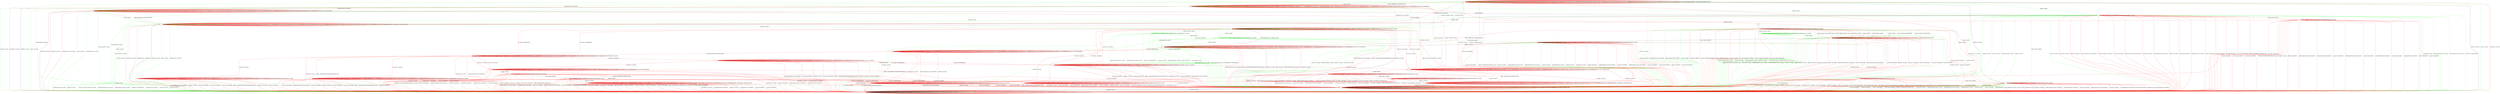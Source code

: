 digraph "" {
	graph ["Incoming time"=0.08070993423461914,
		"Outgoing time"=0.14851045608520508,
		Output="{'States': 36, 'Transitions': 837, 'Filename': '../results/ssh/OpenSSH-DropBear-z3-4.dot'}",
		Reference="{'States': 32, 'Transitions': 683, 'Filename': '../subjects/ssh/OpenSSH.dot'}",
		Solver=z3,
		Updated="{'States': 18, 'Transitions': 222, 'Filename': '../subjects/ssh/DropBear.dot'}",
		"f-measure"=0.15027624309392265,
		precision=0.3063063063063063,
		recall=0.09956076134699854
	];
	a -> a	[key=0,
		label="KEXINIT / NO_CONN"];
	a -> a	[key=1,
		label="SERVICE_REQUEST_AUTH / NO_CONN"];
	a -> a	[key=2,
		label="UA_PK_OK / NO_CONN"];
	a -> a	[key=3,
		label="SERVICE_REQUEST_CONN / NO_CONN"];
	a -> a	[key=4,
		label="NEWKEYS / NO_CONN"];
	a -> a	[key=5,
		label="UA_PK_NOK / NO_CONN"];
	a -> a	[key=6,
		label="CH_CLOSE / CH_NONE"];
	a -> a	[key=7,
		label="CH_REQUEST_PTY / CH_NONE"];
	a -> a	[key=8,
		label="KEX30 / NO_CONN"];
	a -> a	[key=9,
		label="CH_EOF / CH_NONE"];
	a -> a	[key=10,
		label="CH_DATA / CH_NONE"];
	a -> a	[key=11,
		color=green,
		label="KEXINIT_PROCEED / NO_CONN"];
	a -> a	[key=12,
		color=red,
		label="DISCONNECT / NO_CONN"];
	a -> a	[key=13,
		color=red,
		label="CH_WINDOW_ADJUST / CH_NONE"];
	a -> a	[key=14,
		color=red,
		label="DEBUG / NO_CONN"];
	a -> a	[key=15,
		color=red,
		label="UA_NONE / NO_CONN"];
	a -> a	[key=16,
		color=red,
		label="CH_EXTENDED_DATA / CH_NONE"];
	a -> a	[key=17,
		color=red,
		label="IGNORE / NO_CONN"];
	a -> a	[key=18,
		color=red,
		label="UNIMPLEMENTED / NO_CONN"];
	a -> a	[key=19,
		color=red,
		label="UA_PW_OK / NO_CONN"];
	a -> a	[key=20,
		color=red,
		label="UA_PW_NOK / NO_CONN"];
	a -> a	[key=21,
		color=red,
		label="REKEY / NO_CONN|NO_CONN|NO_CONN"];
	a -> b	[key=0,
		label="CH_OPEN / NO_CONN"];
	b -> a	[key=0,
		label="CH_CLOSE / NO_CONN"];
	b -> b	[key=0,
		label="KEXINIT / NO_CONN"];
	b -> b	[key=1,
		label="SERVICE_REQUEST_AUTH / NO_CONN"];
	b -> b	[key=2,
		label="UA_PK_OK / NO_CONN"];
	b -> b	[key=3,
		label="SERVICE_REQUEST_CONN / NO_CONN"];
	b -> b	[key=4,
		label="NEWKEYS / NO_CONN"];
	b -> b	[key=5,
		label="UA_PK_NOK / NO_CONN"];
	b -> b	[key=6,
		label="CH_OPEN / CH_MAX"];
	b -> b	[key=7,
		label="CH_REQUEST_PTY / NO_CONN"];
	b -> b	[key=8,
		label="KEX30 / NO_CONN"];
	b -> b	[key=9,
		label="CH_EOF / NO_CONN"];
	b -> b	[key=10,
		label="CH_DATA / NO_CONN"];
	b -> b	[key=11,
		color=green,
		label="KEXINIT_PROCEED / NO_CONN"];
	b -> b	[key=12,
		color=red,
		label="DISCONNECT / NO_CONN"];
	b -> b	[key=13,
		color=red,
		label="CH_WINDOW_ADJUST / NO_CONN"];
	b -> b	[key=14,
		color=red,
		label="DEBUG / NO_CONN"];
	b -> b	[key=15,
		color=red,
		label="UA_NONE / NO_CONN"];
	b -> b	[key=16,
		color=red,
		label="CH_EXTENDED_DATA / NO_CONN"];
	b -> b	[key=17,
		color=red,
		label="IGNORE / NO_CONN"];
	b -> b	[key=18,
		color=red,
		label="UNIMPLEMENTED / NO_CONN"];
	b -> b	[key=19,
		color=red,
		label="UA_PW_OK / NO_CONN"];
	b -> b	[key=20,
		color=red,
		label="UA_PW_NOK / NO_CONN"];
	b -> b	[key=21,
		color=red,
		label="REKEY / NO_CONN|NO_CONN|NO_CONN"];
	c -> b	[key=0,
		label="NEWKEYS / NO_CONN"];
	c -> b	[key=1,
		color=green,
		label="KEX30 / NO_CONN"];
	c -> b	[key=2,
		color=red,
		label="DISCONNECT / NO_CONN"];
	c -> c	[key=0,
		label="CH_OPEN / CH_MAX"];
	c -> c	[key=1,
		label="CH_DATA / NO_RESP"];
	c -> c	[key=2,
		color=green,
		label="UA_PK_NOK / NO_RESP"];
	c -> c	[key=3,
		color=green,
		label="SERVICE_REQUEST_AUTH / SERVICE_ACCEPT"];
	c -> c	[key=4,
		color=green,
		label="SERVICE_REQUEST_CONN / SERVICE_ACCEPT"];
	c -> c	[key=5,
		color=green,
		label="UA_PK_OK / NO_RESP"];
	c -> c	[key=6,
		color=red,
		label="SERVICE_REQUEST_AUTH / NO_RESP"];
	c -> c	[key=7,
		color=red,
		label="CH_WINDOW_ADJUST / NO_RESP"];
	c -> c	[key=8,
		color=red,
		label="DEBUG / NO_RESP"];
	c -> c	[key=9,
		color=red,
		label="UA_PK_OK / UNIMPLEMENTED"];
	c -> c	[key=10,
		color=red,
		label="SERVICE_REQUEST_CONN / NO_RESP"];
	c -> c	[key=11,
		color=red,
		label="UA_NONE / UNIMPLEMENTED"];
	c -> c	[key=12,
		color=red,
		label="CH_EXTENDED_DATA / NO_RESP"];
	c -> c	[key=13,
		color=red,
		label="UA_PK_NOK / UNIMPLEMENTED"];
	c -> c	[key=14,
		color=red,
		label="KEX30 / NO_RESP"];
	c -> c	[key=15,
		color=red,
		label="IGNORE / NO_RESP"];
	c -> c	[key=16,
		color=red,
		label="CH_EOF / NO_RESP"];
	c -> c	[key=17,
		color=red,
		label="UNIMPLEMENTED / NO_RESP"];
	c -> c	[key=18,
		color=red,
		label="UA_PW_OK / UNIMPLEMENTED"];
	c -> c	[key=19,
		color=red,
		label="UA_PW_NOK / UNIMPLEMENTED"];
	c -> c	[key=20,
		color=red,
		label="REKEY / KEXINIT|KEX31+NEWKEYS|NO_RESP"];
	c -> e	[key=0,
		color=green,
		label="CH_EOF / CH_EOF"];
	c -> g	[key=0,
		color=green,
		label="CH_CLOSE / CH_EOF"];
	c -> h	[key=0,
		color=green,
		label="KEXINIT / KEXINIT"];
	c -> k	[key=0,
		color=green,
		label="CH_REQUEST_PTY / CH_SUCCESS"];
	c -> l	[key=0,
		color=red,
		label="CH_REQUEST_PTY / CH_SUCCESS"];
	r	[color=green];
	c -> r	[key=0,
		color=green,
		label="KEXINIT_PROCEED / KEXINIT"];
	z	[color=red];
	c -> z	[key=0,
		color=red,
		label="CH_CLOSE / CH_CLOSE"];
	ff	[color=red];
	c -> ff	[key=0,
		color=red,
		label="KEXINIT / KEXINIT"];
	d -> a	[key=0,
		color=green,
		label="UA_PK_NOK / KEXINIT"];
	d -> a	[key=1,
		color=green,
		label="SERVICE_REQUEST_AUTH / KEXINIT"];
	d -> a	[key=2,
		color=green,
		label="SERVICE_REQUEST_CONN / KEXINIT"];
	d -> a	[key=3,
		color=green,
		label="UA_PK_OK / KEXINIT"];
	d -> a	[key=4,
		color=red,
		label="DISCONNECT / KEXINIT"];
	d -> a	[key=5,
		color=red,
		label="UA_PK_OK / KEXINIT+DISCONNECT"];
	d -> a	[key=6,
		color=red,
		label="UA_NONE / KEXINIT+DISCONNECT"];
	d -> a	[key=7,
		color=red,
		label="NEWKEYS / KEXINIT"];
	d -> a	[key=8,
		color=red,
		label="UA_PK_NOK / KEXINIT+DISCONNECT"];
	d -> a	[key=9,
		color=red,
		label="UA_PW_OK / KEXINIT+DISCONNECT"];
	d -> a	[key=10,
		color=red,
		label="UA_PW_NOK / KEXINIT+DISCONNECT"];
	d -> b	[key=0,
		color=green,
		label="CH_OPEN / KEXINIT"];
	d -> b	[key=1,
		color=red,
		label="CH_OPEN / KEXINIT+DISCONNECT"];
	d -> d	[key=0,
		label="CH_CLOSE / CH_NONE"];
	d -> d	[key=1,
		label="CH_REQUEST_PTY / CH_NONE"];
	d -> d	[key=2,
		label="CH_EOF / CH_NONE"];
	d -> d	[key=3,
		label="CH_DATA / CH_NONE"];
	d -> d	[key=4,
		color=red,
		label="CH_WINDOW_ADJUST / CH_NONE"];
	d -> d	[key=5,
		color=red,
		label="CH_EXTENDED_DATA / CH_NONE"];
	d -> f	[key=0,
		color=red,
		label="REKEY / KEXINIT|KEX31+NEWKEYS|NO_RESP"];
	d -> j	[key=0,
		label="KEXINIT / KEXINIT"];
	d -> j	[key=1,
		color=green,
		label="KEX30 / KEXINIT+UNIMPLEMENTED"];
	d -> j	[key=2,
		color=green,
		label="NEWKEYS / KEXINIT+UNIMPLEMENTED"];
	d -> j	[key=3,
		color=red,
		label="SERVICE_REQUEST_AUTH / KEXINIT"];
	d -> j	[key=4,
		color=red,
		label="DEBUG / KEXINIT"];
	d -> j	[key=5,
		color=red,
		label="SERVICE_REQUEST_CONN / KEXINIT"];
	d -> j	[key=6,
		color=red,
		label="KEX30 / KEXINIT"];
	d -> j	[key=7,
		color=red,
		label="IGNORE / KEXINIT"];
	d -> j	[key=8,
		color=red,
		label="UNIMPLEMENTED / KEXINIT"];
	o	[color=green];
	d -> o	[key=0,
		color=green,
		label="KEXINIT_PROCEED / KEXINIT"];
	e -> b	[key=0,
		label="NEWKEYS / NO_CONN"];
	e -> b	[key=1,
		color=green,
		label="KEX30 / NO_CONN"];
	e -> b	[key=2,
		color=green,
		label="CH_DATA / NO_CONN"];
	e -> b	[key=3,
		color=red,
		label="DISCONNECT / NO_CONN"];
	e -> c	[key=0,
		color=red,
		label="REKEY / KEXINIT|KEX31+NEWKEYS|NO_RESP"];
	e -> e	[key=0,
		label="CH_OPEN / CH_MAX"];
	e -> e	[key=1,
		label="CH_EOF / NO_RESP"];
	e -> e	[key=2,
		color=green,
		label="UA_PK_NOK / NO_RESP"];
	e -> e	[key=3,
		color=green,
		label="SERVICE_REQUEST_AUTH / SERVICE_ACCEPT"];
	e -> e	[key=4,
		color=green,
		label="SERVICE_REQUEST_CONN / SERVICE_ACCEPT"];
	e -> e	[key=5,
		color=green,
		label="UA_PK_OK / NO_RESP"];
	e -> e	[key=6,
		color=red,
		label="SERVICE_REQUEST_AUTH / UNIMPLEMENTED"];
	e -> e	[key=7,
		color=red,
		label="CH_WINDOW_ADJUST / NO_RESP"];
	e -> e	[key=8,
		color=red,
		label="DEBUG / NO_RESP"];
	e -> e	[key=9,
		color=red,
		label="UA_PK_OK / UNIMPLEMENTED"];
	e -> e	[key=10,
		color=red,
		label="SERVICE_REQUEST_CONN / UNIMPLEMENTED"];
	e -> e	[key=11,
		color=red,
		label="UA_NONE / UNIMPLEMENTED"];
	e -> e	[key=12,
		color=red,
		label="CH_EXTENDED_DATA / NO_RESP"];
	e -> e	[key=13,
		color=red,
		label="UA_PK_NOK / UNIMPLEMENTED"];
	e -> e	[key=14,
		color=red,
		label="KEX30 / UNIMPLEMENTED"];
	e -> e	[key=15,
		color=red,
		label="IGNORE / NO_RESP"];
	e -> e	[key=16,
		color=red,
		label="CH_DATA / NO_RESP"];
	e -> e	[key=17,
		color=red,
		label="UNIMPLEMENTED / NO_RESP"];
	e -> e	[key=18,
		color=red,
		label="UA_PW_OK / UNIMPLEMENTED"];
	e -> e	[key=19,
		color=red,
		label="UA_PW_NOK / UNIMPLEMENTED"];
	e -> g	[key=0,
		color=green,
		label="CH_CLOSE / NO_RESP"];
	e -> h	[key=0,
		color=green,
		label="KEXINIT / KEXINIT"];
	e -> k	[key=0,
		color=red,
		label="CH_REQUEST_PTY / CH_SUCCESS"];
	e -> l	[key=0,
		color=green,
		label="CH_REQUEST_PTY / CH_SUCCESS"];
	e -> r	[key=0,
		color=green,
		label="KEXINIT_PROCEED / KEXINIT"];
	t	[color=red];
	e -> t	[key=0,
		color=red,
		label="CH_CLOSE / CH_CLOSE"];
	e -> ff	[key=0,
		color=red,
		label="KEXINIT / KEXINIT"];
	f -> a	[key=0,
		label="NEWKEYS / NO_CONN"];
	f -> a	[key=1,
		color=green,
		label="KEX30 / NO_CONN"];
	f -> a	[key=2,
		color=green,
		label="SERVICE_REQUEST_CONN / NO_CONN"];
	f -> a	[key=3,
		color=red,
		label="DISCONNECT / NO_CONN"];
	f -> a	[key=4,
		color=red,
		label="SERVICE_REQUEST_CONN / DISCONNECT"];
	f -> a	[key=5,
		color=red,
		label="REKEY / UNIMPLEMENTED|UNIMPLEMENTED|NO_CONN"];
	f -> b	[key=0,
		color=green,
		label="CH_OPEN / NO_CONN"];
	f -> f	[key=0,
		label="CH_CLOSE / CH_NONE"];
	f -> f	[key=1,
		label="CH_REQUEST_PTY / CH_NONE"];
	f -> f	[key=2,
		label="CH_EOF / CH_NONE"];
	f -> f	[key=3,
		label="CH_DATA / CH_NONE"];
	f -> f	[key=4,
		color=green,
		label="UA_PK_NOK / UA_FAILURE"];
	f -> f	[key=5,
		color=green,
		label="SERVICE_REQUEST_AUTH / SERVICE_ACCEPT"];
	f -> f	[key=6,
		color=red,
		label="KEXINIT / UNIMPLEMENTED"];
	f -> f	[key=7,
		color=red,
		label="CH_WINDOW_ADJUST / CH_NONE"];
	f -> f	[key=8,
		color=red,
		label="DEBUG / NO_RESP"];
	f -> f	[key=9,
		color=red,
		label="UA_PK_OK / UNIMPLEMENTED"];
	f -> f	[key=10,
		color=red,
		label="UA_NONE / UNIMPLEMENTED"];
	f -> f	[key=11,
		color=red,
		label="CH_EXTENDED_DATA / CH_NONE"];
	f -> f	[key=12,
		color=red,
		label="UA_PK_NOK / UNIMPLEMENTED"];
	f -> f	[key=13,
		color=red,
		label="KEX30 / UNIMPLEMENTED"];
	f -> f	[key=14,
		color=red,
		label="IGNORE / NO_RESP"];
	f -> f	[key=15,
		color=red,
		label="UNIMPLEMENTED / NO_RESP"];
	f -> f	[key=16,
		color=red,
		label="UA_PW_OK / UNIMPLEMENTED"];
	f -> f	[key=17,
		color=red,
		label="UA_PW_NOK / UNIMPLEMENTED"];
	f -> g	[key=0,
		color=green,
		label="UA_PK_OK / UA_SUCCESS"];
	f -> g	[key=1,
		color=red,
		label="SERVICE_REQUEST_AUTH / SERVICE_ACCEPT"];
	p	[color=green];
	f -> p	[key=0,
		color=green,
		label="KEXINIT_PROCEED / KEXINIT"];
	q	[color=green];
	f -> q	[key=0,
		color=green,
		label="KEXINIT / KEXINIT"];
	s	[color=red];
	f -> s	[key=0,
		color=red,
		label="CH_OPEN / UNIMPLEMENTED"];
	g -> a	[key=0,
		label="NEWKEYS / NO_CONN"];
	g -> a	[key=1,
		color=green,
		label="KEX30 / NO_CONN"];
	g -> a	[key=2,
		color=red,
		label="DISCONNECT / NO_CONN"];
	g -> a	[key=3,
		color=red,
		label="SERVICE_REQUEST_CONN / DISCONNECT"];
	g -> a	[key=4,
		color=red,
		label="REKEY / UNIMPLEMENTED|UNIMPLEMENTED|NO_CONN"];
	g -> c	[key=0,
		color=green,
		label="CH_OPEN / CH_OPEN_SUCCESS"];
	g -> g	[key=0,
		label="SERVICE_REQUEST_AUTH / SERVICE_ACCEPT"];
	g -> g	[key=1,
		label="CH_CLOSE / CH_NONE"];
	g -> g	[key=2,
		label="CH_REQUEST_PTY / CH_NONE"];
	g -> g	[key=3,
		label="CH_EOF / CH_NONE"];
	g -> g	[key=4,
		label="CH_DATA / CH_NONE"];
	g -> g	[key=5,
		color=green,
		label="UA_PK_NOK / NO_RESP"];
	g -> g	[key=6,
		color=green,
		label="SERVICE_REQUEST_CONN / SERVICE_ACCEPT"];
	g -> g	[key=7,
		color=green,
		label="UA_PK_OK / NO_RESP"];
	g -> g	[key=8,
		color=red,
		label="KEXINIT / UNIMPLEMENTED"];
	g -> g	[key=9,
		color=red,
		label="CH_WINDOW_ADJUST / CH_NONE"];
	g -> g	[key=10,
		color=red,
		label="DEBUG / NO_RESP"];
	g -> g	[key=11,
		color=red,
		label="CH_EXTENDED_DATA / CH_NONE"];
	g -> g	[key=12,
		color=red,
		label="KEX30 / UNIMPLEMENTED"];
	g -> g	[key=13,
		color=red,
		label="IGNORE / NO_RESP"];
	g -> g	[key=14,
		color=red,
		label="UNIMPLEMENTED / NO_RESP"];
	g -> p	[key=0,
		color=green,
		label="KEXINIT_PROCEED / KEXINIT"];
	g -> q	[key=0,
		color=green,
		label="KEXINIT / KEXINIT"];
	g -> t	[key=0,
		color=red,
		label="UA_PK_OK / UA_SUCCESS"];
	g -> t	[key=1,
		color=red,
		label="UA_PW_OK / UA_SUCCESS"];
	u	[color=red];
	g -> u	[key=0,
		color=red,
		label="UA_PW_NOK / UA_FAILURE"];
	v	[color=red];
	g -> v	[key=0,
		color=red,
		label="UA_NONE / UA_FAILURE"];
	w	[color=red];
	g -> w	[key=0,
		color=red,
		label="UA_PK_NOK / UA_FAILURE"];
	x	[color=red];
	g -> x	[key=0,
		color=red,
		label="CH_OPEN / UNIMPLEMENTED"];
	h -> a	[key=0,
		color=green,
		label="CH_CLOSE / NO_CONN"];
	h -> a	[key=1,
		color=red,
		label="CH_CLOSE / DISCONNECT"];
	h -> b	[key=0,
		color=green,
		label="UA_PK_NOK / NO_CONN"];
	h -> b	[key=1,
		color=green,
		label="SERVICE_REQUEST_AUTH / NO_CONN"];
	h -> b	[key=2,
		color=green,
		label="SERVICE_REQUEST_CONN / NO_CONN"];
	h -> b	[key=3,
		color=green,
		label="NEWKEYS / UNIMPLEMENTED"];
	h -> b	[key=4,
		color=green,
		label="CH_REQUEST_PTY / NO_CONN"];
	h -> b	[key=5,
		color=green,
		label="CH_DATA / NO_CONN"];
	h -> b	[key=6,
		color=green,
		label="UA_PK_OK / NO_CONN"];
	h -> b	[key=7,
		color=green,
		label="KEXINIT_PROCEED / NO_CONN"];
	h -> b	[key=8,
		color=green,
		label="KEXINIT / NO_CONN"];
	h -> b	[key=9,
		color=green,
		label="CH_EOF / NO_CONN"];
	h -> b	[key=10,
		color=red,
		label="DISCONNECT / NO_CONN"];
	h -> b	[key=11,
		color=red,
		label="KEXINIT / DISCONNECT"];
	h -> b	[key=12,
		color=red,
		label="SERVICE_REQUEST_AUTH / DISCONNECT"];
	h -> b	[key=13,
		color=red,
		label="CH_WINDOW_ADJUST / DISCONNECT"];
	h -> b	[key=14,
		color=red,
		label="UA_PK_OK / DISCONNECT"];
	h -> b	[key=15,
		color=red,
		label="SERVICE_REQUEST_CONN / DISCONNECT"];
	h -> b	[key=16,
		color=red,
		label="UA_NONE / DISCONNECT"];
	h -> b	[key=17,
		color=red,
		label="CH_EXTENDED_DATA / DISCONNECT"];
	h -> b	[key=18,
		color=red,
		label="NEWKEYS / NO_CONN"];
	h -> b	[key=19,
		color=red,
		label="UA_PK_NOK / DISCONNECT"];
	h -> b	[key=20,
		color=red,
		label="CH_REQUEST_PTY / DISCONNECT"];
	h -> b	[key=21,
		color=red,
		label="CH_EOF / DISCONNECT"];
	h -> b	[key=22,
		color=red,
		label="CH_DATA / DISCONNECT"];
	h -> b	[key=23,
		color=red,
		label="UA_PW_OK / DISCONNECT"];
	h -> b	[key=24,
		color=red,
		label="UA_PW_NOK / DISCONNECT"];
	h -> b	[key=25,
		color=red,
		label="REKEY / DISCONNECT|NO_CONN|NO_CONN"];
	h -> h	[key=0,
		label="CH_OPEN / CH_MAX"];
	h -> h	[key=1,
		color=red,
		label="DEBUG / NO_RESP"];
	h -> h	[key=2,
		color=red,
		label="IGNORE / NO_RESP"];
	h -> h	[key=3,
		color=red,
		label="UNIMPLEMENTED / NO_RESP"];
	h -> i	[key=0,
		color=green,
		label="KEX30 / KEX31+NEWKEYS"];
	jj	[color=red];
	h -> jj	[key=0,
		color=red,
		label="KEX30 / KEX31+NEWKEYS"];
	i -> a	[key=0,
		color=green,
		label="CH_CLOSE / NO_CONN"];
	i -> a	[key=1,
		color=red,
		label="CH_CLOSE / DISCONNECT"];
	i -> b	[key=0,
		color=green,
		label="UA_PK_NOK / NO_CONN"];
	i -> b	[key=1,
		color=green,
		label="SERVICE_REQUEST_AUTH / NO_CONN"];
	i -> b	[key=2,
		color=green,
		label="SERVICE_REQUEST_CONN / NO_CONN"];
	i -> b	[key=3,
		color=green,
		label="CH_REQUEST_PTY / NO_CONN"];
	i -> b	[key=4,
		color=green,
		label="CH_DATA / NO_CONN"];
	i -> b	[key=5,
		color=green,
		label="UA_PK_OK / NO_CONN"];
	i -> b	[key=6,
		color=green,
		label="KEXINIT_PROCEED / NO_CONN"];
	i -> b	[key=7,
		color=green,
		label="KEXINIT / NO_CONN"];
	i -> b	[key=8,
		color=green,
		label="CH_EOF / NO_CONN"];
	i -> b	[key=9,
		color=red,
		label="DISCONNECT / NO_CONN"];
	i -> b	[key=10,
		color=red,
		label="KEXINIT / DISCONNECT"];
	i -> b	[key=11,
		color=red,
		label="SERVICE_REQUEST_AUTH / DISCONNECT"];
	i -> b	[key=12,
		color=red,
		label="CH_WINDOW_ADJUST / DISCONNECT"];
	i -> b	[key=13,
		color=red,
		label="UA_PK_OK / DISCONNECT"];
	i -> b	[key=14,
		color=red,
		label="SERVICE_REQUEST_CONN / DISCONNECT"];
	i -> b	[key=15,
		color=red,
		label="UA_NONE / DISCONNECT"];
	i -> b	[key=16,
		color=red,
		label="CH_EXTENDED_DATA / DISCONNECT"];
	i -> b	[key=17,
		color=red,
		label="UA_PK_NOK / DISCONNECT"];
	i -> b	[key=18,
		color=red,
		label="CH_REQUEST_PTY / DISCONNECT"];
	i -> b	[key=19,
		color=red,
		label="KEX30 / DISCONNECT"];
	i -> b	[key=20,
		color=red,
		label="CH_EOF / DISCONNECT"];
	i -> b	[key=21,
		color=red,
		label="CH_DATA / DISCONNECT"];
	i -> b	[key=22,
		color=red,
		label="UA_PW_OK / DISCONNECT"];
	i -> b	[key=23,
		color=red,
		label="UA_PW_NOK / DISCONNECT"];
	i -> b	[key=24,
		color=red,
		label="REKEY / DISCONNECT|NO_CONN|NO_CONN"];
	i -> c	[key=0,
		label="NEWKEYS / NO_RESP"];
	i -> i	[key=0,
		label="CH_OPEN / CH_MAX"];
	i -> i	[key=1,
		color=green,
		label="KEX30 / UNIMPLEMENTED"];
	i -> i	[key=2,
		color=red,
		label="DEBUG / NO_RESP"];
	i -> i	[key=3,
		color=red,
		label="IGNORE / NO_RESP"];
	i -> i	[key=4,
		color=red,
		label="UNIMPLEMENTED / NO_RESP"];
	j -> a	[key=0,
		color=green,
		label="UA_PK_NOK / NO_CONN"];
	j -> a	[key=1,
		color=green,
		label="SERVICE_REQUEST_AUTH / NO_CONN"];
	j -> a	[key=2,
		color=green,
		label="SERVICE_REQUEST_CONN / NO_CONN"];
	j -> a	[key=3,
		color=green,
		label="UA_PK_OK / NO_CONN"];
	j -> a	[key=4,
		color=green,
		label="KEXINIT_PROCEED / NO_CONN"];
	j -> a	[key=5,
		color=green,
		label="KEXINIT / NO_CONN"];
	j -> a	[key=6,
		color=red,
		label="DISCONNECT / NO_CONN"];
	j -> a	[key=7,
		color=red,
		label="KEXINIT / DISCONNECT"];
	j -> a	[key=8,
		color=red,
		label="SERVICE_REQUEST_AUTH / DISCONNECT"];
	j -> a	[key=9,
		color=red,
		label="UA_PK_OK / DISCONNECT"];
	j -> a	[key=10,
		color=red,
		label="SERVICE_REQUEST_CONN / DISCONNECT"];
	j -> a	[key=11,
		color=red,
		label="UA_NONE / DISCONNECT"];
	j -> a	[key=12,
		color=red,
		label="NEWKEYS / NO_CONN"];
	j -> a	[key=13,
		color=red,
		label="UA_PK_NOK / DISCONNECT"];
	j -> a	[key=14,
		color=red,
		label="UA_PW_OK / DISCONNECT"];
	j -> a	[key=15,
		color=red,
		label="UA_PW_NOK / DISCONNECT"];
	j -> a	[key=16,
		color=red,
		label="REKEY / DISCONNECT|NO_CONN|NO_CONN"];
	j -> b	[key=0,
		color=green,
		label="CH_OPEN / NO_CONN"];
	j -> b	[key=1,
		color=red,
		label="CH_OPEN / DISCONNECT"];
	j -> j	[key=0,
		label="CH_CLOSE / CH_NONE"];
	j -> j	[key=1,
		label="CH_REQUEST_PTY / CH_NONE"];
	j -> j	[key=2,
		label="CH_EOF / CH_NONE"];
	j -> j	[key=3,
		label="CH_DATA / CH_NONE"];
	j -> j	[key=4,
		color=green,
		label="NEWKEYS / UNIMPLEMENTED"];
	j -> j	[key=5,
		color=red,
		label="CH_WINDOW_ADJUST / CH_NONE"];
	j -> j	[key=6,
		color=red,
		label="DEBUG / NO_RESP"];
	j -> j	[key=7,
		color=red,
		label="CH_EXTENDED_DATA / CH_NONE"];
	j -> j	[key=8,
		color=red,
		label="IGNORE / NO_RESP"];
	j -> j	[key=9,
		color=red,
		label="UNIMPLEMENTED / NO_RESP"];
	j -> m	[key=0,
		label="KEX30 / KEX31+NEWKEYS"];
	k -> b	[key=0,
		label="NEWKEYS / NO_CONN"];
	k -> b	[key=1,
		color=green,
		label="KEX30 / NO_CONN"];
	k -> b	[key=2,
		color=green,
		label="CH_REQUEST_PTY / NO_CONN"];
	k -> b	[key=3,
		color=red,
		label="DISCONNECT / NO_CONN"];
	k -> b	[key=4,
		color=red,
		label="CH_REQUEST_PTY / DISCONNECT"];
	k -> g	[key=0,
		color=green,
		label="CH_CLOSE / CH_EOF"];
	k -> h	[key=0,
		label="KEXINIT / KEXINIT"];
	k -> k	[key=0,
		label="CH_OPEN / CH_MAX"];
	k -> k	[key=1,
		label="CH_DATA / NO_RESP"];
	k -> k	[key=2,
		color=green,
		label="UA_PK_NOK / NO_RESP"];
	k -> k	[key=3,
		color=green,
		label="SERVICE_REQUEST_AUTH / SERVICE_ACCEPT"];
	k -> k	[key=4,
		color=green,
		label="SERVICE_REQUEST_CONN / SERVICE_ACCEPT"];
	k -> k	[key=5,
		color=green,
		label="UA_PK_OK / NO_RESP"];
	k -> k	[key=6,
		color=red,
		label="SERVICE_REQUEST_AUTH / UNIMPLEMENTED"];
	k -> k	[key=7,
		color=red,
		label="CH_WINDOW_ADJUST / NO_RESP"];
	k -> k	[key=8,
		color=red,
		label="DEBUG / NO_RESP"];
	k -> k	[key=9,
		color=red,
		label="UA_PK_OK / UNIMPLEMENTED"];
	k -> k	[key=10,
		color=red,
		label="SERVICE_REQUEST_CONN / UNIMPLEMENTED"];
	k -> k	[key=11,
		color=red,
		label="UA_NONE / UNIMPLEMENTED"];
	k -> k	[key=12,
		color=red,
		label="CH_EXTENDED_DATA / NO_RESP"];
	k -> k	[key=13,
		color=red,
		label="UA_PK_NOK / UNIMPLEMENTED"];
	k -> k	[key=14,
		color=red,
		label="KEX30 / UNIMPLEMENTED"];
	k -> k	[key=15,
		color=red,
		label="IGNORE / NO_RESP"];
	k -> k	[key=16,
		color=red,
		label="CH_EOF / NO_RESP"];
	k -> k	[key=17,
		color=red,
		label="UNIMPLEMENTED / NO_RESP"];
	k -> k	[key=18,
		color=red,
		label="UA_PW_OK / UNIMPLEMENTED"];
	k -> k	[key=19,
		color=red,
		label="UA_PW_NOK / UNIMPLEMENTED"];
	k -> l	[key=0,
		color=green,
		label="CH_EOF / CH_EOF"];
	k -> l	[key=1,
		color=red,
		label="REKEY / KEXINIT|KEX31+NEWKEYS|NO_RESP"];
	k -> r	[key=0,
		color=green,
		label="KEXINIT_PROCEED / KEXINIT"];
	k -> t	[key=0,
		color=red,
		label="CH_CLOSE / CH_CLOSE"];
	l -> b	[key=0,
		label="NEWKEYS / NO_CONN"];
	l -> b	[key=1,
		color=green,
		label="KEX30 / NO_CONN"];
	l -> b	[key=2,
		color=green,
		label="CH_REQUEST_PTY / NO_CONN"];
	l -> b	[key=3,
		color=green,
		label="CH_DATA / NO_CONN"];
	l -> b	[key=4,
		color=red,
		label="DISCONNECT / NO_CONN"];
	l -> b	[key=5,
		color=red,
		label="CH_REQUEST_PTY / DISCONNECT"];
	l -> g	[key=0,
		color=green,
		label="CH_CLOSE / NO_RESP"];
	l -> h	[key=0,
		label="KEXINIT / KEXINIT"];
	l -> l	[key=0,
		label="CH_OPEN / CH_MAX"];
	l -> l	[key=1,
		label="CH_EOF / NO_RESP"];
	l -> l	[key=2,
		color=green,
		label="UA_PK_NOK / NO_RESP"];
	l -> l	[key=3,
		color=green,
		label="SERVICE_REQUEST_AUTH / SERVICE_ACCEPT"];
	l -> l	[key=4,
		color=green,
		label="SERVICE_REQUEST_CONN / SERVICE_ACCEPT"];
	l -> l	[key=5,
		color=green,
		label="UA_PK_OK / NO_RESP"];
	l -> l	[key=6,
		color=red,
		label="SERVICE_REQUEST_AUTH / NO_RESP"];
	l -> l	[key=7,
		color=red,
		label="CH_WINDOW_ADJUST / NO_RESP"];
	l -> l	[key=8,
		color=red,
		label="DEBUG / NO_RESP"];
	l -> l	[key=9,
		color=red,
		label="UA_PK_OK / UNIMPLEMENTED"];
	l -> l	[key=10,
		color=red,
		label="SERVICE_REQUEST_CONN / NO_RESP"];
	l -> l	[key=11,
		color=red,
		label="UA_NONE / UNIMPLEMENTED"];
	l -> l	[key=12,
		color=red,
		label="CH_EXTENDED_DATA / NO_RESP"];
	l -> l	[key=13,
		color=red,
		label="UA_PK_NOK / UNIMPLEMENTED"];
	l -> l	[key=14,
		color=red,
		label="KEX30 / NO_RESP"];
	l -> l	[key=15,
		color=red,
		label="IGNORE / NO_RESP"];
	l -> l	[key=16,
		color=red,
		label="CH_DATA / NO_RESP"];
	l -> l	[key=17,
		color=red,
		label="UNIMPLEMENTED / NO_RESP"];
	l -> l	[key=18,
		color=red,
		label="UA_PW_OK / UNIMPLEMENTED"];
	l -> l	[key=19,
		color=red,
		label="UA_PW_NOK / UNIMPLEMENTED"];
	l -> l	[key=20,
		color=red,
		label="REKEY / KEXINIT|KEX31+NEWKEYS|NO_RESP"];
	l -> r	[key=0,
		color=green,
		label="KEXINIT_PROCEED / KEXINIT"];
	l -> z	[key=0,
		color=red,
		label="CH_CLOSE / CH_CLOSE"];
	m -> a	[key=0,
		color=green,
		label="UA_PK_NOK / NO_CONN"];
	m -> a	[key=1,
		color=green,
		label="SERVICE_REQUEST_AUTH / NO_CONN"];
	m -> a	[key=2,
		color=green,
		label="SERVICE_REQUEST_CONN / NO_CONN"];
	m -> a	[key=3,
		color=green,
		label="UA_PK_OK / NO_CONN"];
	m -> a	[key=4,
		color=green,
		label="KEXINIT_PROCEED / NO_CONN"];
	m -> a	[key=5,
		color=green,
		label="KEXINIT / NO_CONN"];
	m -> a	[key=6,
		color=red,
		label="DISCONNECT / NO_CONN"];
	m -> a	[key=7,
		color=red,
		label="KEXINIT / DISCONNECT"];
	m -> a	[key=8,
		color=red,
		label="SERVICE_REQUEST_AUTH / DISCONNECT"];
	m -> a	[key=9,
		color=red,
		label="UA_PK_OK / DISCONNECT"];
	m -> a	[key=10,
		color=red,
		label="SERVICE_REQUEST_CONN / DISCONNECT"];
	m -> a	[key=11,
		color=red,
		label="UA_NONE / DISCONNECT"];
	m -> a	[key=12,
		color=red,
		label="UA_PK_NOK / DISCONNECT"];
	m -> a	[key=13,
		color=red,
		label="KEX30 / DISCONNECT"];
	m -> a	[key=14,
		color=red,
		label="UA_PW_OK / DISCONNECT"];
	m -> a	[key=15,
		color=red,
		label="UA_PW_NOK / DISCONNECT"];
	m -> a	[key=16,
		color=red,
		label="REKEY / DISCONNECT|NO_CONN|NO_CONN"];
	m -> b	[key=0,
		color=green,
		label="CH_OPEN / NO_CONN"];
	m -> b	[key=1,
		color=red,
		label="CH_OPEN / DISCONNECT"];
	m -> f	[key=0,
		label="NEWKEYS / NO_RESP"];
	m -> m	[key=0,
		label="CH_CLOSE / CH_NONE"];
	m -> m	[key=1,
		label="CH_REQUEST_PTY / CH_NONE"];
	m -> m	[key=2,
		label="CH_EOF / CH_NONE"];
	m -> m	[key=3,
		label="CH_DATA / CH_NONE"];
	m -> m	[key=4,
		color=green,
		label="KEX30 / UNIMPLEMENTED"];
	m -> m	[key=5,
		color=red,
		label="CH_WINDOW_ADJUST / CH_NONE"];
	m -> m	[key=6,
		color=red,
		label="DEBUG / NO_RESP"];
	m -> m	[key=7,
		color=red,
		label="CH_EXTENDED_DATA / CH_NONE"];
	m -> m	[key=8,
		color=red,
		label="IGNORE / NO_RESP"];
	m -> m	[key=9,
		color=red,
		label="UNIMPLEMENTED / NO_RESP"];
	n -> d	[key=0];
	o -> a	[key=0,
		color=green,
		label="UA_PK_NOK / NO_CONN"];
	o -> a	[key=1,
		color=green,
		label="SERVICE_REQUEST_AUTH / NO_CONN"];
	o -> a	[key=2,
		color=green,
		label="SERVICE_REQUEST_CONN / NO_CONN"];
	o -> a	[key=3,
		color=green,
		label="UA_PK_OK / NO_CONN"];
	o -> a	[key=4,
		color=green,
		label="KEXINIT_PROCEED / NO_CONN"];
	o -> a	[key=5,
		color=green,
		label="KEXINIT / NO_CONN"];
	o -> b	[key=0,
		color=green,
		label="CH_OPEN / NO_CONN"];
	o -> j	[key=0,
		color=green,
		label="KEX30 / NO_RESP"];
	o -> o	[key=0,
		color=green,
		label="NEWKEYS / UNIMPLEMENTED"];
	o -> o	[key=1,
		color=green,
		label="CH_REQUEST_PTY / CH_NONE"];
	o -> o	[key=2,
		color=green,
		label="CH_DATA / CH_NONE"];
	o -> o	[key=3,
		color=green,
		label="CH_CLOSE / CH_NONE"];
	o -> o	[key=4,
		color=green,
		label="CH_EOF / CH_NONE"];
	p -> a	[key=0,
		color=green,
		label="UA_PK_NOK / NO_CONN"];
	p -> a	[key=1,
		color=green,
		label="SERVICE_REQUEST_AUTH / NO_CONN"];
	p -> a	[key=2,
		color=green,
		label="SERVICE_REQUEST_CONN / NO_CONN"];
	p -> a	[key=3,
		color=green,
		label="NEWKEYS / UNIMPLEMENTED"];
	p -> a	[key=4,
		color=green,
		label="UA_PK_OK / NO_CONN"];
	p -> a	[key=5,
		color=green,
		label="KEXINIT_PROCEED / NO_CONN"];
	p -> a	[key=6,
		color=green,
		label="KEXINIT / NO_CONN"];
	p -> b	[key=0,
		color=green,
		label="CH_OPEN / NO_CONN"];
	p -> p	[key=0,
		color=green,
		label="CH_REQUEST_PTY / CH_NONE"];
	p -> p	[key=1,
		color=green,
		label="CH_DATA / CH_NONE"];
	p -> p	[key=2,
		color=green,
		label="CH_CLOSE / CH_NONE"];
	p -> p	[key=3,
		color=green,
		label="CH_EOF / CH_NONE"];
	p -> q	[key=0,
		color=green,
		label="KEX30 / NO_RESP"];
	q -> a	[key=0,
		color=green,
		label="UA_PK_NOK / NO_CONN"];
	q -> a	[key=1,
		color=green,
		label="SERVICE_REQUEST_AUTH / NO_CONN"];
	q -> a	[key=2,
		color=green,
		label="SERVICE_REQUEST_CONN / NO_CONN"];
	q -> a	[key=3,
		color=green,
		label="NEWKEYS / UNIMPLEMENTED"];
	q -> a	[key=4,
		color=green,
		label="UA_PK_OK / NO_CONN"];
	q -> a	[key=5,
		color=green,
		label="KEXINIT_PROCEED / NO_CONN"];
	q -> a	[key=6,
		color=green,
		label="KEXINIT / NO_CONN"];
	q -> b	[key=0,
		color=green,
		label="CH_OPEN / NO_CONN"];
	q -> m	[key=0,
		color=green,
		label="KEX30 / KEX31+NEWKEYS"];
	q -> q	[key=0,
		color=green,
		label="CH_REQUEST_PTY / CH_NONE"];
	q -> q	[key=1,
		color=green,
		label="CH_DATA / CH_NONE"];
	q -> q	[key=2,
		color=green,
		label="CH_CLOSE / CH_NONE"];
	q -> q	[key=3,
		color=green,
		label="CH_EOF / CH_NONE"];
	r -> a	[key=0,
		color=green,
		label="CH_CLOSE / NO_CONN"];
	r -> b	[key=0,
		color=green,
		label="UA_PK_NOK / NO_CONN"];
	r -> b	[key=1,
		color=green,
		label="SERVICE_REQUEST_AUTH / NO_CONN"];
	r -> b	[key=2,
		color=green,
		label="SERVICE_REQUEST_CONN / NO_CONN"];
	r -> b	[key=3,
		color=green,
		label="NEWKEYS / UNIMPLEMENTED"];
	r -> b	[key=4,
		color=green,
		label="CH_REQUEST_PTY / NO_CONN"];
	r -> b	[key=5,
		color=green,
		label="CH_DATA / NO_CONN"];
	r -> b	[key=6,
		color=green,
		label="UA_PK_OK / NO_CONN"];
	r -> b	[key=7,
		color=green,
		label="KEXINIT_PROCEED / NO_CONN"];
	r -> b	[key=8,
		color=green,
		label="KEXINIT / NO_CONN"];
	r -> b	[key=9,
		color=green,
		label="CH_EOF / NO_CONN"];
	r -> h	[key=0,
		color=green,
		label="KEX30 / NO_RESP"];
	r -> r	[key=0,
		color=green,
		label="CH_OPEN / CH_MAX"];
	s -> b	[key=0,
		color=red,
		label="DISCONNECT / NO_CONN"];
	s -> b	[key=1,
		color=red,
		label="SERVICE_REQUEST_CONN / DISCONNECT"];
	s -> b	[key=2,
		color=red,
		label="NEWKEYS / NO_CONN"];
	s -> b	[key=3,
		color=red,
		label="REKEY / UNIMPLEMENTED|UNIMPLEMENTED|NO_CONN"];
	s -> f	[key=0,
		color=red,
		label="CH_CLOSE / UNIMPLEMENTED"];
	s -> s	[key=0,
		color=red,
		label="KEXINIT / UNIMPLEMENTED"];
	s -> s	[key=1,
		color=red,
		label="CH_WINDOW_ADJUST / UNIMPLEMENTED"];
	s -> s	[key=2,
		color=red,
		label="DEBUG / NO_RESP"];
	s -> s	[key=3,
		color=red,
		label="UA_PK_OK / UNIMPLEMENTED"];
	s -> s	[key=4,
		color=red,
		label="UA_NONE / UNIMPLEMENTED"];
	s -> s	[key=5,
		color=red,
		label="CH_EXTENDED_DATA / UNIMPLEMENTED"];
	s -> s	[key=6,
		color=red,
		label="UA_PK_NOK / UNIMPLEMENTED"];
	s -> s	[key=7,
		color=red,
		label="CH_OPEN / CH_MAX"];
	s -> s	[key=8,
		color=red,
		label="CH_REQUEST_PTY / UNIMPLEMENTED"];
	s -> s	[key=9,
		color=red,
		label="KEX30 / UNIMPLEMENTED"];
	s -> s	[key=10,
		color=red,
		label="IGNORE / NO_RESP"];
	s -> s	[key=11,
		color=red,
		label="CH_EOF / UNIMPLEMENTED"];
	s -> s	[key=12,
		color=red,
		label="CH_DATA / UNIMPLEMENTED"];
	s -> s	[key=13,
		color=red,
		label="UNIMPLEMENTED / NO_RESP"];
	s -> s	[key=14,
		color=red,
		label="UA_PW_OK / UNIMPLEMENTED"];
	s -> s	[key=15,
		color=red,
		label="UA_PW_NOK / UNIMPLEMENTED"];
	s -> x	[key=0,
		color=red,
		label="SERVICE_REQUEST_AUTH / SERVICE_ACCEPT"];
	t -> a	[key=0,
		color=red,
		label="DISCONNECT / NO_CONN"];
	t -> a	[key=1,
		color=red,
		label="NEWKEYS / NO_CONN"];
	t -> e	[key=0,
		color=red,
		label="CH_OPEN / CH_OPEN_SUCCESS"];
	t -> t	[key=0,
		color=red,
		label="SERVICE_REQUEST_AUTH / UNIMPLEMENTED"];
	t -> t	[key=1,
		color=red,
		label="CH_WINDOW_ADJUST / CH_NONE"];
	t -> t	[key=2,
		color=red,
		label="DEBUG / NO_RESP"];
	t -> t	[key=3,
		color=red,
		label="UA_PK_OK / UNIMPLEMENTED"];
	t -> t	[key=4,
		color=red,
		label="SERVICE_REQUEST_CONN / UNIMPLEMENTED"];
	t -> t	[key=5,
		color=red,
		label="UA_NONE / UNIMPLEMENTED"];
	t -> t	[key=6,
		color=red,
		label="CH_EXTENDED_DATA / CH_NONE"];
	t -> t	[key=7,
		color=red,
		label="UA_PK_NOK / UNIMPLEMENTED"];
	t -> t	[key=8,
		color=red,
		label="CH_CLOSE / CH_NONE"];
	t -> t	[key=9,
		color=red,
		label="CH_REQUEST_PTY / CH_NONE"];
	t -> t	[key=10,
		color=red,
		label="KEX30 / UNIMPLEMENTED"];
	t -> t	[key=11,
		color=red,
		label="IGNORE / NO_RESP"];
	t -> t	[key=12,
		color=red,
		label="CH_EOF / CH_NONE"];
	t -> t	[key=13,
		color=red,
		label="CH_DATA / CH_NONE"];
	t -> t	[key=14,
		color=red,
		label="UNIMPLEMENTED / NO_RESP"];
	t -> t	[key=15,
		color=red,
		label="UA_PW_OK / UNIMPLEMENTED"];
	t -> t	[key=16,
		color=red,
		label="UA_PW_NOK / UNIMPLEMENTED"];
	y	[color=red];
	t -> y	[key=0,
		color=red,
		label="KEXINIT / KEXINIT"];
	t -> z	[key=0,
		color=red,
		label="REKEY / KEXINIT|KEX31+NEWKEYS|NO_RESP"];
	u -> a	[key=0,
		color=red,
		label="DISCONNECT / NO_CONN"];
	u -> a	[key=1,
		color=red,
		label="UA_PK_OK / DISCONNECT"];
	u -> a	[key=2,
		color=red,
		label="SERVICE_REQUEST_CONN / DISCONNECT"];
	u -> a	[key=3,
		color=red,
		label="UA_NONE / DISCONNECT"];
	u -> a	[key=4,
		color=red,
		label="NEWKEYS / NO_CONN"];
	u -> a	[key=5,
		color=red,
		label="UA_PK_NOK / DISCONNECT"];
	u -> a	[key=6,
		color=red,
		label="REKEY / UNIMPLEMENTED|UNIMPLEMENTED|NO_CONN"];
	u -> t	[key=0,
		color=red,
		label="UA_PW_OK / UA_SUCCESS"];
	u -> u	[key=0,
		color=red,
		label="KEXINIT / UNIMPLEMENTED"];
	u -> u	[key=1,
		color=red,
		label="SERVICE_REQUEST_AUTH / SERVICE_ACCEPT"];
	u -> u	[key=2,
		color=red,
		label="CH_WINDOW_ADJUST / CH_NONE"];
	u -> u	[key=3,
		color=red,
		label="DEBUG / NO_RESP"];
	u -> u	[key=4,
		color=red,
		label="CH_EXTENDED_DATA / CH_NONE"];
	u -> u	[key=5,
		color=red,
		label="CH_CLOSE / CH_NONE"];
	u -> u	[key=6,
		color=red,
		label="CH_REQUEST_PTY / CH_NONE"];
	u -> u	[key=7,
		color=red,
		label="KEX30 / UNIMPLEMENTED"];
	u -> u	[key=8,
		color=red,
		label="IGNORE / NO_RESP"];
	u -> u	[key=9,
		color=red,
		label="CH_EOF / CH_NONE"];
	u -> u	[key=10,
		color=red,
		label="CH_DATA / CH_NONE"];
	u -> u	[key=11,
		color=red,
		label="UNIMPLEMENTED / NO_RESP"];
	u -> u	[key=12,
		color=red,
		label="UA_PW_NOK / UA_FAILURE"];
	aa	[color=red];
	u -> aa	[key=0,
		color=red,
		label="CH_OPEN / UNIMPLEMENTED"];
	v -> a	[key=0,
		color=red,
		label="DISCONNECT / NO_CONN"];
	v -> a	[key=1,
		color=red,
		label="UA_PK_OK / DISCONNECT"];
	v -> a	[key=2,
		color=red,
		label="SERVICE_REQUEST_CONN / DISCONNECT"];
	v -> a	[key=3,
		color=red,
		label="NEWKEYS / NO_CONN"];
	v -> a	[key=4,
		color=red,
		label="UA_PK_NOK / DISCONNECT"];
	v -> a	[key=5,
		color=red,
		label="UA_PW_OK / DISCONNECT"];
	v -> a	[key=6,
		color=red,
		label="UA_PW_NOK / DISCONNECT"];
	v -> a	[key=7,
		color=red,
		label="REKEY / UNIMPLEMENTED|UNIMPLEMENTED|NO_CONN"];
	v -> v	[key=0,
		color=red,
		label="KEXINIT / UNIMPLEMENTED"];
	v -> v	[key=1,
		color=red,
		label="SERVICE_REQUEST_AUTH / SERVICE_ACCEPT"];
	v -> v	[key=2,
		color=red,
		label="CH_WINDOW_ADJUST / CH_NONE"];
	v -> v	[key=3,
		color=red,
		label="DEBUG / NO_RESP"];
	v -> v	[key=4,
		color=red,
		label="UA_NONE / UA_FAILURE"];
	v -> v	[key=5,
		color=red,
		label="CH_EXTENDED_DATA / CH_NONE"];
	v -> v	[key=6,
		color=red,
		label="CH_CLOSE / CH_NONE"];
	v -> v	[key=7,
		color=red,
		label="CH_REQUEST_PTY / CH_NONE"];
	v -> v	[key=8,
		color=red,
		label="KEX30 / UNIMPLEMENTED"];
	v -> v	[key=9,
		color=red,
		label="IGNORE / NO_RESP"];
	v -> v	[key=10,
		color=red,
		label="CH_EOF / CH_NONE"];
	v -> v	[key=11,
		color=red,
		label="CH_DATA / CH_NONE"];
	v -> v	[key=12,
		color=red,
		label="UNIMPLEMENTED / NO_RESP"];
	bb	[color=red];
	v -> bb	[key=0,
		color=red,
		label="CH_OPEN / UNIMPLEMENTED"];
	w -> a	[key=0,
		color=red,
		label="DISCONNECT / NO_CONN"];
	w -> a	[key=1,
		color=red,
		label="UA_PK_OK / DISCONNECT"];
	w -> a	[key=2,
		color=red,
		label="SERVICE_REQUEST_CONN / DISCONNECT"];
	w -> a	[key=3,
		color=red,
		label="UA_NONE / DISCONNECT"];
	w -> a	[key=4,
		color=red,
		label="NEWKEYS / NO_CONN"];
	w -> a	[key=5,
		color=red,
		label="UA_PW_OK / DISCONNECT"];
	w -> a	[key=6,
		color=red,
		label="UA_PW_NOK / DISCONNECT"];
	w -> a	[key=7,
		color=red,
		label="REKEY / UNIMPLEMENTED|UNIMPLEMENTED|NO_CONN"];
	w -> w	[key=0,
		color=red,
		label="KEXINIT / UNIMPLEMENTED"];
	w -> w	[key=1,
		color=red,
		label="SERVICE_REQUEST_AUTH / SERVICE_ACCEPT"];
	w -> w	[key=2,
		color=red,
		label="CH_WINDOW_ADJUST / CH_NONE"];
	w -> w	[key=3,
		color=red,
		label="DEBUG / NO_RESP"];
	w -> w	[key=4,
		color=red,
		label="CH_EXTENDED_DATA / CH_NONE"];
	w -> w	[key=5,
		color=red,
		label="UA_PK_NOK / UA_FAILURE"];
	w -> w	[key=6,
		color=red,
		label="CH_CLOSE / CH_NONE"];
	w -> w	[key=7,
		color=red,
		label="CH_REQUEST_PTY / CH_NONE"];
	w -> w	[key=8,
		color=red,
		label="KEX30 / UNIMPLEMENTED"];
	w -> w	[key=9,
		color=red,
		label="IGNORE / NO_RESP"];
	w -> w	[key=10,
		color=red,
		label="CH_EOF / CH_NONE"];
	w -> w	[key=11,
		color=red,
		label="CH_DATA / CH_NONE"];
	w -> w	[key=12,
		color=red,
		label="UNIMPLEMENTED / NO_RESP"];
	cc	[color=red];
	w -> cc	[key=0,
		color=red,
		label="CH_OPEN / UNIMPLEMENTED"];
	x -> b	[key=0,
		color=red,
		label="DISCONNECT / NO_CONN"];
	x -> b	[key=1,
		color=red,
		label="SERVICE_REQUEST_CONN / DISCONNECT"];
	x -> b	[key=2,
		color=red,
		label="NEWKEYS / NO_CONN"];
	x -> b	[key=3,
		color=red,
		label="REKEY / UNIMPLEMENTED|UNIMPLEMENTED|NO_CONN"];
	x -> g	[key=0,
		color=red,
		label="CH_CLOSE / UNIMPLEMENTED"];
	x -> x	[key=0,
		color=red,
		label="KEXINIT / UNIMPLEMENTED"];
	x -> x	[key=1,
		color=red,
		label="SERVICE_REQUEST_AUTH / SERVICE_ACCEPT"];
	x -> x	[key=2,
		color=red,
		label="CH_WINDOW_ADJUST / UNIMPLEMENTED"];
	x -> x	[key=3,
		color=red,
		label="DEBUG / NO_RESP"];
	x -> x	[key=4,
		color=red,
		label="CH_EXTENDED_DATA / UNIMPLEMENTED"];
	x -> x	[key=5,
		color=red,
		label="CH_OPEN / CH_MAX"];
	x -> x	[key=6,
		color=red,
		label="CH_REQUEST_PTY / UNIMPLEMENTED"];
	x -> x	[key=7,
		color=red,
		label="KEX30 / UNIMPLEMENTED"];
	x -> x	[key=8,
		color=red,
		label="IGNORE / NO_RESP"];
	x -> x	[key=9,
		color=red,
		label="CH_EOF / UNIMPLEMENTED"];
	x -> x	[key=10,
		color=red,
		label="CH_DATA / UNIMPLEMENTED"];
	x -> x	[key=11,
		color=red,
		label="UNIMPLEMENTED / NO_RESP"];
	x -> aa	[key=0,
		color=red,
		label="UA_PW_NOK / UA_FAILURE"];
	x -> bb	[key=0,
		color=red,
		label="UA_NONE / UA_FAILURE"];
	x -> cc	[key=0,
		color=red,
		label="UA_PK_NOK / UA_FAILURE"];
	dd	[color=red];
	x -> dd	[key=0,
		color=red,
		label="UA_PK_OK / UA_SUCCESS"];
	x -> dd	[key=1,
		color=red,
		label="UA_PW_OK / UA_SUCCESS"];
	y -> a	[key=0,
		color=red,
		label="DISCONNECT / NO_CONN"];
	y -> a	[key=1,
		color=red,
		label="KEXINIT / DISCONNECT"];
	y -> a	[key=2,
		color=red,
		label="SERVICE_REQUEST_AUTH / DISCONNECT"];
	y -> a	[key=3,
		color=red,
		label="UA_PK_OK / DISCONNECT"];
	y -> a	[key=4,
		color=red,
		label="SERVICE_REQUEST_CONN / DISCONNECT"];
	y -> a	[key=5,
		color=red,
		label="UA_NONE / DISCONNECT"];
	y -> a	[key=6,
		color=red,
		label="NEWKEYS / NO_CONN"];
	y -> a	[key=7,
		color=red,
		label="UA_PK_NOK / DISCONNECT"];
	y -> a	[key=8,
		color=red,
		label="UA_PW_OK / DISCONNECT"];
	y -> a	[key=9,
		color=red,
		label="UA_PW_NOK / DISCONNECT"];
	y -> a	[key=10,
		color=red,
		label="REKEY / DISCONNECT|NO_CONN|NO_CONN"];
	y -> b	[key=0,
		color=red,
		label="CH_OPEN / DISCONNECT"];
	y -> y	[key=0,
		color=red,
		label="CH_WINDOW_ADJUST / CH_NONE"];
	y -> y	[key=1,
		color=red,
		label="DEBUG / NO_RESP"];
	y -> y	[key=2,
		color=red,
		label="CH_EXTENDED_DATA / CH_NONE"];
	y -> y	[key=3,
		color=red,
		label="CH_CLOSE / CH_NONE"];
	y -> y	[key=4,
		color=red,
		label="CH_REQUEST_PTY / CH_NONE"];
	y -> y	[key=5,
		color=red,
		label="IGNORE / NO_RESP"];
	y -> y	[key=6,
		color=red,
		label="CH_EOF / CH_NONE"];
	y -> y	[key=7,
		color=red,
		label="CH_DATA / CH_NONE"];
	y -> y	[key=8,
		color=red,
		label="UNIMPLEMENTED / NO_RESP"];
	ee	[color=red];
	y -> ee	[key=0,
		color=red,
		label="KEX30 / KEX31+NEWKEYS"];
	z -> a	[key=0,
		color=red,
		label="DISCONNECT / NO_CONN"];
	z -> a	[key=1,
		color=red,
		label="NEWKEYS / NO_CONN"];
	z -> c	[key=0,
		color=red,
		label="CH_OPEN / CH_OPEN_SUCCESS"];
	z -> y	[key=0,
		color=red,
		label="KEXINIT / KEXINIT"];
	z -> z	[key=0,
		color=red,
		label="SERVICE_REQUEST_AUTH / NO_RESP"];
	z -> z	[key=1,
		color=red,
		label="CH_WINDOW_ADJUST / CH_NONE"];
	z -> z	[key=2,
		color=red,
		label="DEBUG / NO_RESP"];
	z -> z	[key=3,
		color=red,
		label="UA_PK_OK / UNIMPLEMENTED"];
	z -> z	[key=4,
		color=red,
		label="SERVICE_REQUEST_CONN / NO_RESP"];
	z -> z	[key=5,
		color=red,
		label="UA_NONE / UNIMPLEMENTED"];
	z -> z	[key=6,
		color=red,
		label="CH_EXTENDED_DATA / CH_NONE"];
	z -> z	[key=7,
		color=red,
		label="UA_PK_NOK / UNIMPLEMENTED"];
	z -> z	[key=8,
		color=red,
		label="CH_CLOSE / CH_NONE"];
	z -> z	[key=9,
		color=red,
		label="CH_REQUEST_PTY / CH_NONE"];
	z -> z	[key=10,
		color=red,
		label="KEX30 / NO_RESP"];
	z -> z	[key=11,
		color=red,
		label="IGNORE / NO_RESP"];
	z -> z	[key=12,
		color=red,
		label="CH_EOF / CH_NONE"];
	z -> z	[key=13,
		color=red,
		label="CH_DATA / CH_NONE"];
	z -> z	[key=14,
		color=red,
		label="UNIMPLEMENTED / NO_RESP"];
	z -> z	[key=15,
		color=red,
		label="UA_PW_OK / UNIMPLEMENTED"];
	z -> z	[key=16,
		color=red,
		label="UA_PW_NOK / UNIMPLEMENTED"];
	z -> z	[key=17,
		color=red,
		label="REKEY / KEXINIT|KEX31+NEWKEYS|NO_RESP"];
	aa -> b	[key=0,
		color=red,
		label="DISCONNECT / NO_CONN"];
	aa -> b	[key=1,
		color=red,
		label="UA_PK_OK / DISCONNECT"];
	aa -> b	[key=2,
		color=red,
		label="SERVICE_REQUEST_CONN / DISCONNECT"];
	aa -> b	[key=3,
		color=red,
		label="UA_NONE / DISCONNECT"];
	aa -> b	[key=4,
		color=red,
		label="NEWKEYS / NO_CONN"];
	aa -> b	[key=5,
		color=red,
		label="UA_PK_NOK / DISCONNECT"];
	aa -> b	[key=6,
		color=red,
		label="REKEY / UNIMPLEMENTED|UNIMPLEMENTED|NO_CONN"];
	aa -> u	[key=0,
		color=red,
		label="CH_CLOSE / UNIMPLEMENTED"];
	aa -> aa	[key=0,
		color=red,
		label="KEXINIT / UNIMPLEMENTED"];
	aa -> aa	[key=1,
		color=red,
		label="SERVICE_REQUEST_AUTH / SERVICE_ACCEPT"];
	aa -> aa	[key=2,
		color=red,
		label="CH_WINDOW_ADJUST / UNIMPLEMENTED"];
	aa -> aa	[key=3,
		color=red,
		label="DEBUG / NO_RESP"];
	aa -> aa	[key=4,
		color=red,
		label="CH_EXTENDED_DATA / UNIMPLEMENTED"];
	aa -> aa	[key=5,
		color=red,
		label="CH_OPEN / CH_MAX"];
	aa -> aa	[key=6,
		color=red,
		label="CH_REQUEST_PTY / UNIMPLEMENTED"];
	aa -> aa	[key=7,
		color=red,
		label="KEX30 / UNIMPLEMENTED"];
	aa -> aa	[key=8,
		color=red,
		label="IGNORE / NO_RESP"];
	aa -> aa	[key=9,
		color=red,
		label="CH_EOF / UNIMPLEMENTED"];
	aa -> aa	[key=10,
		color=red,
		label="CH_DATA / UNIMPLEMENTED"];
	aa -> aa	[key=11,
		color=red,
		label="UNIMPLEMENTED / NO_RESP"];
	aa -> aa	[key=12,
		color=red,
		label="UA_PW_NOK / UA_FAILURE"];
	aa -> dd	[key=0,
		color=red,
		label="UA_PW_OK / UA_SUCCESS"];
	bb -> b	[key=0,
		color=red,
		label="DISCONNECT / NO_CONN"];
	bb -> b	[key=1,
		color=red,
		label="UA_PK_OK / DISCONNECT"];
	bb -> b	[key=2,
		color=red,
		label="SERVICE_REQUEST_CONN / DISCONNECT"];
	bb -> b	[key=3,
		color=red,
		label="NEWKEYS / NO_CONN"];
	bb -> b	[key=4,
		color=red,
		label="UA_PK_NOK / DISCONNECT"];
	bb -> b	[key=5,
		color=red,
		label="UA_PW_OK / DISCONNECT"];
	bb -> b	[key=6,
		color=red,
		label="UA_PW_NOK / DISCONNECT"];
	bb -> b	[key=7,
		color=red,
		label="REKEY / UNIMPLEMENTED|UNIMPLEMENTED|NO_CONN"];
	bb -> v	[key=0,
		color=red,
		label="CH_CLOSE / UNIMPLEMENTED"];
	bb -> bb	[key=0,
		color=red,
		label="KEXINIT / UNIMPLEMENTED"];
	bb -> bb	[key=1,
		color=red,
		label="SERVICE_REQUEST_AUTH / SERVICE_ACCEPT"];
	bb -> bb	[key=2,
		color=red,
		label="CH_WINDOW_ADJUST / UNIMPLEMENTED"];
	bb -> bb	[key=3,
		color=red,
		label="DEBUG / NO_RESP"];
	bb -> bb	[key=4,
		color=red,
		label="UA_NONE / UA_FAILURE"];
	bb -> bb	[key=5,
		color=red,
		label="CH_EXTENDED_DATA / UNIMPLEMENTED"];
	bb -> bb	[key=6,
		color=red,
		label="CH_OPEN / CH_MAX"];
	bb -> bb	[key=7,
		color=red,
		label="CH_REQUEST_PTY / UNIMPLEMENTED"];
	bb -> bb	[key=8,
		color=red,
		label="KEX30 / UNIMPLEMENTED"];
	bb -> bb	[key=9,
		color=red,
		label="IGNORE / NO_RESP"];
	bb -> bb	[key=10,
		color=red,
		label="CH_EOF / UNIMPLEMENTED"];
	bb -> bb	[key=11,
		color=red,
		label="CH_DATA / UNIMPLEMENTED"];
	bb -> bb	[key=12,
		color=red,
		label="UNIMPLEMENTED / NO_RESP"];
	cc -> b	[key=0,
		color=red,
		label="DISCONNECT / NO_CONN"];
	cc -> b	[key=1,
		color=red,
		label="UA_PK_OK / DISCONNECT"];
	cc -> b	[key=2,
		color=red,
		label="SERVICE_REQUEST_CONN / DISCONNECT"];
	cc -> b	[key=3,
		color=red,
		label="UA_NONE / DISCONNECT"];
	cc -> b	[key=4,
		color=red,
		label="NEWKEYS / NO_CONN"];
	cc -> b	[key=5,
		color=red,
		label="UA_PW_OK / DISCONNECT"];
	cc -> b	[key=6,
		color=red,
		label="UA_PW_NOK / DISCONNECT"];
	cc -> b	[key=7,
		color=red,
		label="REKEY / UNIMPLEMENTED|UNIMPLEMENTED|NO_CONN"];
	cc -> w	[key=0,
		color=red,
		label="CH_CLOSE / UNIMPLEMENTED"];
	cc -> cc	[key=0,
		color=red,
		label="KEXINIT / UNIMPLEMENTED"];
	cc -> cc	[key=1,
		color=red,
		label="SERVICE_REQUEST_AUTH / SERVICE_ACCEPT"];
	cc -> cc	[key=2,
		color=red,
		label="CH_WINDOW_ADJUST / UNIMPLEMENTED"];
	cc -> cc	[key=3,
		color=red,
		label="DEBUG / NO_RESP"];
	cc -> cc	[key=4,
		color=red,
		label="CH_EXTENDED_DATA / UNIMPLEMENTED"];
	cc -> cc	[key=5,
		color=red,
		label="UA_PK_NOK / UA_FAILURE"];
	cc -> cc	[key=6,
		color=red,
		label="CH_OPEN / CH_MAX"];
	cc -> cc	[key=7,
		color=red,
		label="CH_REQUEST_PTY / UNIMPLEMENTED"];
	cc -> cc	[key=8,
		color=red,
		label="KEX30 / UNIMPLEMENTED"];
	cc -> cc	[key=9,
		color=red,
		label="IGNORE / NO_RESP"];
	cc -> cc	[key=10,
		color=red,
		label="CH_EOF / UNIMPLEMENTED"];
	cc -> cc	[key=11,
		color=red,
		label="CH_DATA / UNIMPLEMENTED"];
	cc -> cc	[key=12,
		color=red,
		label="UNIMPLEMENTED / NO_RESP"];
	dd -> a	[key=0,
		color=red,
		label="CH_CLOSE / DISCONNECT"];
	dd -> b	[key=0,
		color=red,
		label="DISCONNECT / NO_CONN"];
	dd -> b	[key=1,
		color=red,
		label="CH_EXTENDED_DATA / DISCONNECT"];
	dd -> b	[key=2,
		color=red,
		label="NEWKEYS / NO_CONN"];
	dd -> b	[key=3,
		color=red,
		label="CH_REQUEST_PTY / DISCONNECT"];
	dd -> b	[key=4,
		color=red,
		label="CH_EOF / DISCONNECT"];
	dd -> b	[key=5,
		color=red,
		label="CH_DATA / DISCONNECT"];
	dd -> dd	[key=0,
		color=red,
		label="SERVICE_REQUEST_AUTH / UNIMPLEMENTED"];
	dd -> dd	[key=1,
		color=red,
		label="CH_WINDOW_ADJUST / NO_RESP"];
	dd -> dd	[key=2,
		color=red,
		label="DEBUG / NO_RESP"];
	dd -> dd	[key=3,
		color=red,
		label="UA_PK_OK / UNIMPLEMENTED"];
	dd -> dd	[key=4,
		color=red,
		label="SERVICE_REQUEST_CONN / UNIMPLEMENTED"];
	dd -> dd	[key=5,
		color=red,
		label="UA_NONE / UNIMPLEMENTED"];
	dd -> dd	[key=6,
		color=red,
		label="UA_PK_NOK / UNIMPLEMENTED"];
	dd -> dd	[key=7,
		color=red,
		label="CH_OPEN / CH_MAX"];
	dd -> dd	[key=8,
		color=red,
		label="KEX30 / UNIMPLEMENTED"];
	dd -> dd	[key=9,
		color=red,
		label="IGNORE / NO_RESP"];
	dd -> dd	[key=10,
		color=red,
		label="UNIMPLEMENTED / NO_RESP"];
	dd -> dd	[key=11,
		color=red,
		label="UA_PW_OK / UNIMPLEMENTED"];
	dd -> dd	[key=12,
		color=red,
		label="UA_PW_NOK / UNIMPLEMENTED"];
	gg	[color=red];
	dd -> gg	[key=0,
		color=red,
		label="KEXINIT / KEXINIT"];
	hh	[color=red];
	dd -> hh	[key=0,
		color=red,
		label="REKEY / KEXINIT|KEX31+NEWKEYS|NO_RESP"];
	ee -> a	[key=0,
		color=red,
		label="DISCONNECT / NO_CONN"];
	ee -> a	[key=1,
		color=red,
		label="KEXINIT / DISCONNECT"];
	ee -> a	[key=2,
		color=red,
		label="SERVICE_REQUEST_AUTH / DISCONNECT"];
	ee -> a	[key=3,
		color=red,
		label="UA_PK_OK / DISCONNECT"];
	ee -> a	[key=4,
		color=red,
		label="SERVICE_REQUEST_CONN / DISCONNECT"];
	ee -> a	[key=5,
		color=red,
		label="UA_NONE / DISCONNECT"];
	ee -> a	[key=6,
		color=red,
		label="UA_PK_NOK / DISCONNECT"];
	ee -> a	[key=7,
		color=red,
		label="KEX30 / DISCONNECT"];
	ee -> a	[key=8,
		color=red,
		label="UA_PW_OK / DISCONNECT"];
	ee -> a	[key=9,
		color=red,
		label="UA_PW_NOK / DISCONNECT"];
	ee -> a	[key=10,
		color=red,
		label="REKEY / DISCONNECT|NO_CONN|NO_CONN"];
	ee -> b	[key=0,
		color=red,
		label="CH_OPEN / DISCONNECT"];
	ee -> z	[key=0,
		color=red,
		label="NEWKEYS / NO_RESP"];
	ee -> ee	[key=0,
		color=red,
		label="CH_WINDOW_ADJUST / CH_NONE"];
	ee -> ee	[key=1,
		color=red,
		label="DEBUG / NO_RESP"];
	ee -> ee	[key=2,
		color=red,
		label="CH_EXTENDED_DATA / CH_NONE"];
	ee -> ee	[key=3,
		color=red,
		label="CH_CLOSE / CH_NONE"];
	ee -> ee	[key=4,
		color=red,
		label="CH_REQUEST_PTY / CH_NONE"];
	ee -> ee	[key=5,
		color=red,
		label="IGNORE / NO_RESP"];
	ee -> ee	[key=6,
		color=red,
		label="CH_EOF / CH_NONE"];
	ee -> ee	[key=7,
		color=red,
		label="CH_DATA / CH_NONE"];
	ee -> ee	[key=8,
		color=red,
		label="UNIMPLEMENTED / NO_RESP"];
	ff -> a	[key=0,
		color=red,
		label="CH_CLOSE / DISCONNECT"];
	ff -> b	[key=0,
		color=red,
		label="DISCONNECT / NO_CONN"];
	ff -> b	[key=1,
		color=red,
		label="KEXINIT / DISCONNECT"];
	ff -> b	[key=2,
		color=red,
		label="SERVICE_REQUEST_AUTH / DISCONNECT"];
	ff -> b	[key=3,
		color=red,
		label="CH_WINDOW_ADJUST / DISCONNECT"];
	ff -> b	[key=4,
		color=red,
		label="UA_PK_OK / DISCONNECT"];
	ff -> b	[key=5,
		color=red,
		label="SERVICE_REQUEST_CONN / DISCONNECT"];
	ff -> b	[key=6,
		color=red,
		label="UA_NONE / DISCONNECT"];
	ff -> b	[key=7,
		color=red,
		label="CH_EXTENDED_DATA / DISCONNECT"];
	ff -> b	[key=8,
		color=red,
		label="NEWKEYS / NO_CONN"];
	ff -> b	[key=9,
		color=red,
		label="UA_PK_NOK / DISCONNECT"];
	ff -> b	[key=10,
		color=red,
		label="CH_REQUEST_PTY / DISCONNECT"];
	ff -> b	[key=11,
		color=red,
		label="CH_EOF / DISCONNECT"];
	ff -> b	[key=12,
		color=red,
		label="CH_DATA / DISCONNECT"];
	ff -> b	[key=13,
		color=red,
		label="UA_PW_OK / DISCONNECT"];
	ff -> b	[key=14,
		color=red,
		label="UA_PW_NOK / DISCONNECT"];
	ff -> b	[key=15,
		color=red,
		label="REKEY / DISCONNECT|NO_CONN|NO_CONN"];
	ff -> i	[key=0,
		color=red,
		label="KEX30 / KEX31+NEWKEYS"];
	ff -> ff	[key=0,
		color=red,
		label="DEBUG / NO_RESP"];
	ff -> ff	[key=1,
		color=red,
		label="CH_OPEN / CH_MAX"];
	ff -> ff	[key=2,
		color=red,
		label="IGNORE / NO_RESP"];
	ff -> ff	[key=3,
		color=red,
		label="UNIMPLEMENTED / NO_RESP"];
	gg -> a	[key=0,
		color=red,
		label="CH_CLOSE / DISCONNECT"];
	gg -> b	[key=0,
		color=red,
		label="DISCONNECT / NO_CONN"];
	gg -> b	[key=1,
		color=red,
		label="KEXINIT / DISCONNECT"];
	gg -> b	[key=2,
		color=red,
		label="SERVICE_REQUEST_AUTH / DISCONNECT"];
	gg -> b	[key=3,
		color=red,
		label="CH_WINDOW_ADJUST / DISCONNECT"];
	gg -> b	[key=4,
		color=red,
		label="UA_PK_OK / DISCONNECT"];
	gg -> b	[key=5,
		color=red,
		label="SERVICE_REQUEST_CONN / DISCONNECT"];
	gg -> b	[key=6,
		color=red,
		label="UA_NONE / DISCONNECT"];
	gg -> b	[key=7,
		color=red,
		label="CH_EXTENDED_DATA / DISCONNECT"];
	gg -> b	[key=8,
		color=red,
		label="NEWKEYS / NO_CONN"];
	gg -> b	[key=9,
		color=red,
		label="UA_PK_NOK / DISCONNECT"];
	gg -> b	[key=10,
		color=red,
		label="CH_REQUEST_PTY / DISCONNECT"];
	gg -> b	[key=11,
		color=red,
		label="CH_EOF / DISCONNECT"];
	gg -> b	[key=12,
		color=red,
		label="CH_DATA / DISCONNECT"];
	gg -> b	[key=13,
		color=red,
		label="UA_PW_OK / DISCONNECT"];
	gg -> b	[key=14,
		color=red,
		label="UA_PW_NOK / DISCONNECT"];
	gg -> b	[key=15,
		color=red,
		label="REKEY / DISCONNECT|NO_CONN|NO_CONN"];
	gg -> gg	[key=0,
		color=red,
		label="DEBUG / NO_RESP"];
	gg -> gg	[key=1,
		color=red,
		label="CH_OPEN / CH_MAX"];
	gg -> gg	[key=2,
		color=red,
		label="IGNORE / NO_RESP"];
	gg -> gg	[key=3,
		color=red,
		label="UNIMPLEMENTED / NO_RESP"];
	ii	[color=red];
	gg -> ii	[key=0,
		color=red,
		label="KEX30 / KEX31+NEWKEYS"];
	hh -> a	[key=0,
		color=red,
		label="CH_CLOSE / DISCONNECT"];
	hh -> b	[key=0,
		color=red,
		label="DISCONNECT / NO_CONN"];
	hh -> b	[key=1,
		color=red,
		label="CH_EXTENDED_DATA / DISCONNECT"];
	hh -> b	[key=2,
		color=red,
		label="NEWKEYS / NO_CONN"];
	hh -> b	[key=3,
		color=red,
		label="CH_REQUEST_PTY / DISCONNECT"];
	hh -> b	[key=4,
		color=red,
		label="CH_EOF / DISCONNECT"];
	hh -> b	[key=5,
		color=red,
		label="CH_DATA / DISCONNECT"];
	hh -> gg	[key=0,
		color=red,
		label="KEXINIT / KEXINIT"];
	hh -> hh	[key=0,
		color=red,
		label="SERVICE_REQUEST_AUTH / NO_RESP"];
	hh -> hh	[key=1,
		color=red,
		label="CH_WINDOW_ADJUST / NO_RESP"];
	hh -> hh	[key=2,
		color=red,
		label="DEBUG / NO_RESP"];
	hh -> hh	[key=3,
		color=red,
		label="UA_PK_OK / UNIMPLEMENTED"];
	hh -> hh	[key=4,
		color=red,
		label="SERVICE_REQUEST_CONN / NO_RESP"];
	hh -> hh	[key=5,
		color=red,
		label="UA_NONE / UNIMPLEMENTED"];
	hh -> hh	[key=6,
		color=red,
		label="UA_PK_NOK / UNIMPLEMENTED"];
	hh -> hh	[key=7,
		color=red,
		label="CH_OPEN / CH_MAX"];
	hh -> hh	[key=8,
		color=red,
		label="KEX30 / NO_RESP"];
	hh -> hh	[key=9,
		color=red,
		label="IGNORE / NO_RESP"];
	hh -> hh	[key=10,
		color=red,
		label="UNIMPLEMENTED / NO_RESP"];
	hh -> hh	[key=11,
		color=red,
		label="UA_PW_OK / UNIMPLEMENTED"];
	hh -> hh	[key=12,
		color=red,
		label="UA_PW_NOK / UNIMPLEMENTED"];
	hh -> hh	[key=13,
		color=red,
		label="REKEY / KEXINIT|KEX31+NEWKEYS|NO_RESP"];
	ii -> a	[key=0,
		color=red,
		label="CH_CLOSE / DISCONNECT"];
	ii -> b	[key=0,
		color=red,
		label="DISCONNECT / NO_CONN"];
	ii -> b	[key=1,
		color=red,
		label="KEXINIT / DISCONNECT"];
	ii -> b	[key=2,
		color=red,
		label="SERVICE_REQUEST_AUTH / DISCONNECT"];
	ii -> b	[key=3,
		color=red,
		label="CH_WINDOW_ADJUST / DISCONNECT"];
	ii -> b	[key=4,
		color=red,
		label="UA_PK_OK / DISCONNECT"];
	ii -> b	[key=5,
		color=red,
		label="SERVICE_REQUEST_CONN / DISCONNECT"];
	ii -> b	[key=6,
		color=red,
		label="UA_NONE / DISCONNECT"];
	ii -> b	[key=7,
		color=red,
		label="CH_EXTENDED_DATA / DISCONNECT"];
	ii -> b	[key=8,
		color=red,
		label="UA_PK_NOK / DISCONNECT"];
	ii -> b	[key=9,
		color=red,
		label="CH_REQUEST_PTY / DISCONNECT"];
	ii -> b	[key=10,
		color=red,
		label="KEX30 / DISCONNECT"];
	ii -> b	[key=11,
		color=red,
		label="CH_EOF / DISCONNECT"];
	ii -> b	[key=12,
		color=red,
		label="CH_DATA / DISCONNECT"];
	ii -> b	[key=13,
		color=red,
		label="UA_PW_OK / DISCONNECT"];
	ii -> b	[key=14,
		color=red,
		label="UA_PW_NOK / DISCONNECT"];
	ii -> b	[key=15,
		color=red,
		label="REKEY / DISCONNECT|NO_CONN|NO_CONN"];
	ii -> hh	[key=0,
		color=red,
		label="NEWKEYS / NO_RESP"];
	ii -> ii	[key=0,
		color=red,
		label="DEBUG / NO_RESP"];
	ii -> ii	[key=1,
		color=red,
		label="CH_OPEN / CH_MAX"];
	ii -> ii	[key=2,
		color=red,
		label="IGNORE / NO_RESP"];
	ii -> ii	[key=3,
		color=red,
		label="UNIMPLEMENTED / NO_RESP"];
	jj -> a	[key=0,
		color=red,
		label="CH_CLOSE / DISCONNECT"];
	jj -> b	[key=0,
		color=red,
		label="DISCONNECT / NO_CONN"];
	jj -> b	[key=1,
		color=red,
		label="KEXINIT / DISCONNECT"];
	jj -> b	[key=2,
		color=red,
		label="SERVICE_REQUEST_AUTH / DISCONNECT"];
	jj -> b	[key=3,
		color=red,
		label="CH_WINDOW_ADJUST / DISCONNECT"];
	jj -> b	[key=4,
		color=red,
		label="UA_PK_OK / DISCONNECT"];
	jj -> b	[key=5,
		color=red,
		label="SERVICE_REQUEST_CONN / DISCONNECT"];
	jj -> b	[key=6,
		color=red,
		label="UA_NONE / DISCONNECT"];
	jj -> b	[key=7,
		color=red,
		label="CH_EXTENDED_DATA / DISCONNECT"];
	jj -> b	[key=8,
		color=red,
		label="UA_PK_NOK / DISCONNECT"];
	jj -> b	[key=9,
		color=red,
		label="CH_REQUEST_PTY / DISCONNECT"];
	jj -> b	[key=10,
		color=red,
		label="KEX30 / DISCONNECT"];
	jj -> b	[key=11,
		color=red,
		label="CH_EOF / DISCONNECT"];
	jj -> b	[key=12,
		color=red,
		label="CH_DATA / DISCONNECT"];
	jj -> b	[key=13,
		color=red,
		label="UA_PW_OK / DISCONNECT"];
	jj -> b	[key=14,
		color=red,
		label="UA_PW_NOK / DISCONNECT"];
	jj -> b	[key=15,
		color=red,
		label="REKEY / DISCONNECT|NO_CONN|NO_CONN"];
	jj -> l	[key=0,
		color=red,
		label="NEWKEYS / NO_RESP"];
	jj -> jj	[key=0,
		color=red,
		label="DEBUG / NO_RESP"];
	jj -> jj	[key=1,
		color=red,
		label="CH_OPEN / CH_MAX"];
	jj -> jj	[key=2,
		color=red,
		label="IGNORE / NO_RESP"];
	jj -> jj	[key=3,
		color=red,
		label="UNIMPLEMENTED / NO_RESP"];
}
